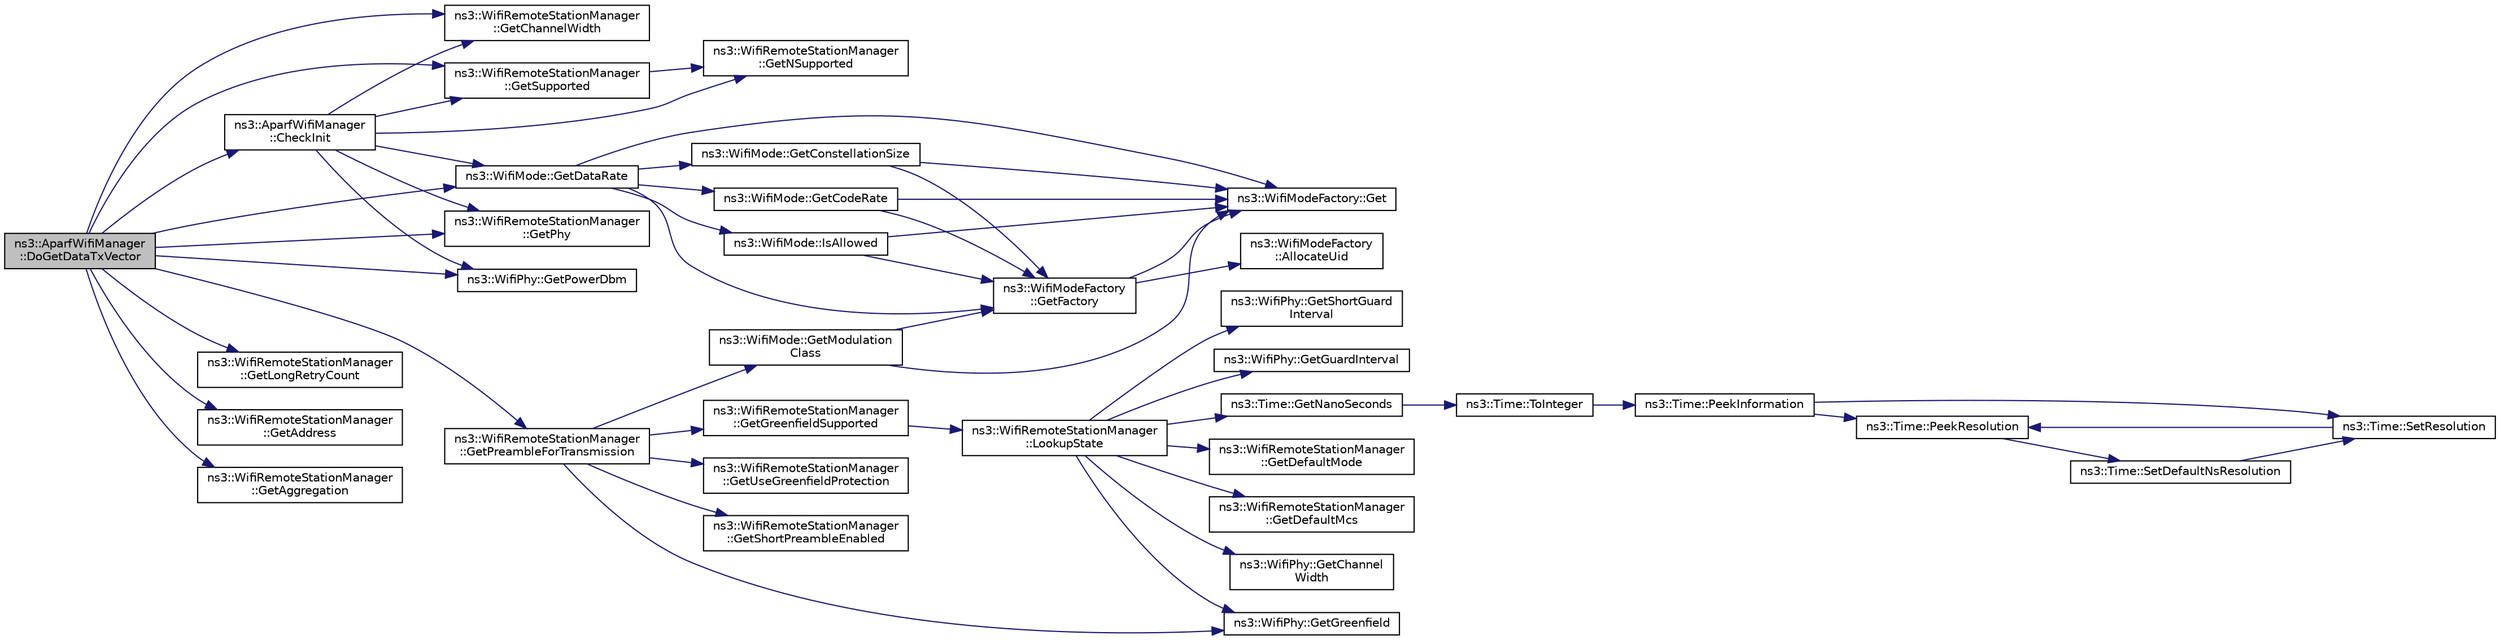 digraph "ns3::AparfWifiManager::DoGetDataTxVector"
{
  edge [fontname="Helvetica",fontsize="10",labelfontname="Helvetica",labelfontsize="10"];
  node [fontname="Helvetica",fontsize="10",shape=record];
  rankdir="LR";
  Node1 [label="ns3::AparfWifiManager\l::DoGetDataTxVector",height=0.2,width=0.4,color="black", fillcolor="grey75", style="filled", fontcolor="black"];
  Node1 -> Node2 [color="midnightblue",fontsize="10",style="solid"];
  Node2 [label="ns3::WifiRemoteStationManager\l::GetChannelWidth",height=0.2,width=0.4,color="black", fillcolor="white", style="filled",URL="$d6/d65/classns3_1_1WifiRemoteStationManager.html#a918213c5b9fa629c4986f6d90521bbd4"];
  Node1 -> Node3 [color="midnightblue",fontsize="10",style="solid"];
  Node3 [label="ns3::AparfWifiManager\l::CheckInit",height=0.2,width=0.4,color="black", fillcolor="white", style="filled",URL="$dc/d5c/classns3_1_1AparfWifiManager.html#a98a3fc4dfff3bcc1bc452dfed963576f"];
  Node3 -> Node4 [color="midnightblue",fontsize="10",style="solid"];
  Node4 [label="ns3::WifiRemoteStationManager\l::GetNSupported",height=0.2,width=0.4,color="black", fillcolor="white", style="filled",URL="$d6/d65/classns3_1_1WifiRemoteStationManager.html#a7316bf091ebad5b8cd1a8b5ee47554d8"];
  Node3 -> Node5 [color="midnightblue",fontsize="10",style="solid"];
  Node5 [label="ns3::WifiRemoteStationManager\l::GetSupported",height=0.2,width=0.4,color="black", fillcolor="white", style="filled",URL="$d6/d65/classns3_1_1WifiRemoteStationManager.html#a995c8bae0d84b168fd3e8bc9ecaacdd4"];
  Node5 -> Node4 [color="midnightblue",fontsize="10",style="solid"];
  Node3 -> Node2 [color="midnightblue",fontsize="10",style="solid"];
  Node3 -> Node6 [color="midnightblue",fontsize="10",style="solid"];
  Node6 [label="ns3::WifiMode::GetDataRate",height=0.2,width=0.4,color="black", fillcolor="white", style="filled",URL="$d5/d56/classns3_1_1WifiMode.html#adcfbe150f69da720db23387f733b8a52"];
  Node6 -> Node7 [color="midnightblue",fontsize="10",style="solid"];
  Node7 [label="ns3::WifiModeFactory\l::GetFactory",height=0.2,width=0.4,color="black", fillcolor="white", style="filled",URL="$d2/dcd/classns3_1_1WifiModeFactory.html#a9c6f695d733355dee8d74bd1709868fc"];
  Node7 -> Node8 [color="midnightblue",fontsize="10",style="solid"];
  Node8 [label="ns3::WifiModeFactory\l::AllocateUid",height=0.2,width=0.4,color="black", fillcolor="white", style="filled",URL="$d2/dcd/classns3_1_1WifiModeFactory.html#a89a9c38617bd3f7be4a8919ce9675996"];
  Node7 -> Node9 [color="midnightblue",fontsize="10",style="solid"];
  Node9 [label="ns3::WifiModeFactory::Get",height=0.2,width=0.4,color="black", fillcolor="white", style="filled",URL="$d2/dcd/classns3_1_1WifiModeFactory.html#a3086868810ff4347e31c63027726f544"];
  Node6 -> Node9 [color="midnightblue",fontsize="10",style="solid"];
  Node6 -> Node10 [color="midnightblue",fontsize="10",style="solid"];
  Node10 [label="ns3::WifiMode::GetConstellationSize",height=0.2,width=0.4,color="black", fillcolor="white", style="filled",URL="$d5/d56/classns3_1_1WifiMode.html#a28bbc436203fd3332da6cc61909af8f1"];
  Node10 -> Node7 [color="midnightblue",fontsize="10",style="solid"];
  Node10 -> Node9 [color="midnightblue",fontsize="10",style="solid"];
  Node6 -> Node11 [color="midnightblue",fontsize="10",style="solid"];
  Node11 [label="ns3::WifiMode::GetCodeRate",height=0.2,width=0.4,color="black", fillcolor="white", style="filled",URL="$d5/d56/classns3_1_1WifiMode.html#a41fcb1abd2aa488145f2f43ca9ba8e1d"];
  Node11 -> Node7 [color="midnightblue",fontsize="10",style="solid"];
  Node11 -> Node9 [color="midnightblue",fontsize="10",style="solid"];
  Node6 -> Node12 [color="midnightblue",fontsize="10",style="solid"];
  Node12 [label="ns3::WifiMode::IsAllowed",height=0.2,width=0.4,color="black", fillcolor="white", style="filled",URL="$d5/d56/classns3_1_1WifiMode.html#a996eeb87ea67b483f0c1915780012e86"];
  Node12 -> Node7 [color="midnightblue",fontsize="10",style="solid"];
  Node12 -> Node9 [color="midnightblue",fontsize="10",style="solid"];
  Node3 -> Node13 [color="midnightblue",fontsize="10",style="solid"];
  Node13 [label="ns3::WifiRemoteStationManager\l::GetPhy",height=0.2,width=0.4,color="black", fillcolor="white", style="filled",URL="$d6/d65/classns3_1_1WifiRemoteStationManager.html#ab92b49cf78e0b72a51f5d13a1f15e242"];
  Node3 -> Node14 [color="midnightblue",fontsize="10",style="solid"];
  Node14 [label="ns3::WifiPhy::GetPowerDbm",height=0.2,width=0.4,color="black", fillcolor="white", style="filled",URL="$d6/d5a/classns3_1_1WifiPhy.html#a91fbc9ea51bb2ac6114cad1f70e25af0"];
  Node1 -> Node5 [color="midnightblue",fontsize="10",style="solid"];
  Node1 -> Node6 [color="midnightblue",fontsize="10",style="solid"];
  Node1 -> Node13 [color="midnightblue",fontsize="10",style="solid"];
  Node1 -> Node14 [color="midnightblue",fontsize="10",style="solid"];
  Node1 -> Node15 [color="midnightblue",fontsize="10",style="solid"];
  Node15 [label="ns3::WifiRemoteStationManager\l::GetLongRetryCount",height=0.2,width=0.4,color="black", fillcolor="white", style="filled",URL="$d6/d65/classns3_1_1WifiRemoteStationManager.html#aac10b1403fb0bd670f8a8bd6d7e48304"];
  Node1 -> Node16 [color="midnightblue",fontsize="10",style="solid"];
  Node16 [label="ns3::WifiRemoteStationManager\l::GetPreambleForTransmission",height=0.2,width=0.4,color="black", fillcolor="white", style="filled",URL="$d6/d65/classns3_1_1WifiRemoteStationManager.html#a0f44967cbd7488baada4802ebc642110"];
  Node16 -> Node17 [color="midnightblue",fontsize="10",style="solid"];
  Node17 [label="ns3::WifiMode::GetModulation\lClass",height=0.2,width=0.4,color="black", fillcolor="white", style="filled",URL="$d5/d56/classns3_1_1WifiMode.html#a7941cd2a0bc8d2ba68ba6a12c7e2c42a"];
  Node17 -> Node7 [color="midnightblue",fontsize="10",style="solid"];
  Node17 -> Node9 [color="midnightblue",fontsize="10",style="solid"];
  Node16 -> Node18 [color="midnightblue",fontsize="10",style="solid"];
  Node18 [label="ns3::WifiPhy::GetGreenfield",height=0.2,width=0.4,color="black", fillcolor="white", style="filled",URL="$d6/d5a/classns3_1_1WifiPhy.html#ad7d61a882a8bd1ece3bcb76eeb600d28"];
  Node16 -> Node19 [color="midnightblue",fontsize="10",style="solid"];
  Node19 [label="ns3::WifiRemoteStationManager\l::GetGreenfieldSupported",height=0.2,width=0.4,color="black", fillcolor="white", style="filled",URL="$d6/d65/classns3_1_1WifiRemoteStationManager.html#ad7e8b1cf473b5ce4a593d6dff8e038d1"];
  Node19 -> Node20 [color="midnightblue",fontsize="10",style="solid"];
  Node20 [label="ns3::WifiRemoteStationManager\l::LookupState",height=0.2,width=0.4,color="black", fillcolor="white", style="filled",URL="$d6/d65/classns3_1_1WifiRemoteStationManager.html#aa92633f587338f32789e9210c82c6815"];
  Node20 -> Node21 [color="midnightblue",fontsize="10",style="solid"];
  Node21 [label="ns3::WifiRemoteStationManager\l::GetDefaultMode",height=0.2,width=0.4,color="black", fillcolor="white", style="filled",URL="$d6/d65/classns3_1_1WifiRemoteStationManager.html#a54cc63cdbc8067b7f737be74a9e0081c"];
  Node20 -> Node22 [color="midnightblue",fontsize="10",style="solid"];
  Node22 [label="ns3::WifiRemoteStationManager\l::GetDefaultMcs",height=0.2,width=0.4,color="black", fillcolor="white", style="filled",URL="$d6/d65/classns3_1_1WifiRemoteStationManager.html#ac088d1a4943d51a3fa0a9fbf42fdf961"];
  Node20 -> Node23 [color="midnightblue",fontsize="10",style="solid"];
  Node23 [label="ns3::WifiPhy::GetChannel\lWidth",height=0.2,width=0.4,color="black", fillcolor="white", style="filled",URL="$d6/d5a/classns3_1_1WifiPhy.html#a4a5d5009b3b3308f2baeed42a2007189"];
  Node20 -> Node24 [color="midnightblue",fontsize="10",style="solid"];
  Node24 [label="ns3::WifiPhy::GetShortGuard\lInterval",height=0.2,width=0.4,color="black", fillcolor="white", style="filled",URL="$d6/d5a/classns3_1_1WifiPhy.html#ae907e448ace9df4d647c8f97bbec23fc"];
  Node20 -> Node25 [color="midnightblue",fontsize="10",style="solid"];
  Node25 [label="ns3::WifiPhy::GetGuardInterval",height=0.2,width=0.4,color="black", fillcolor="white", style="filled",URL="$d6/d5a/classns3_1_1WifiPhy.html#adb22fbf368dfbf0864f08319d8fcb86e"];
  Node20 -> Node26 [color="midnightblue",fontsize="10",style="solid"];
  Node26 [label="ns3::Time::GetNanoSeconds",height=0.2,width=0.4,color="black", fillcolor="white", style="filled",URL="$dc/d04/classns3_1_1Time.html#a2fdb7bf0e1f5cd93b6149cb37bbb7f08"];
  Node26 -> Node27 [color="midnightblue",fontsize="10",style="solid"];
  Node27 [label="ns3::Time::ToInteger",height=0.2,width=0.4,color="black", fillcolor="white", style="filled",URL="$dc/d04/classns3_1_1Time.html#a0c9c8fb9ec7222c7799c1081f14f6031"];
  Node27 -> Node28 [color="midnightblue",fontsize="10",style="solid"];
  Node28 [label="ns3::Time::PeekInformation",height=0.2,width=0.4,color="black", fillcolor="white", style="filled",URL="$dc/d04/classns3_1_1Time.html#a0b023c55c20582aa7c1781aacf128034"];
  Node28 -> Node29 [color="midnightblue",fontsize="10",style="solid"];
  Node29 [label="ns3::Time::PeekResolution",height=0.2,width=0.4,color="black", fillcolor="white", style="filled",URL="$dc/d04/classns3_1_1Time.html#a963e53522278fcbdf1ab9f7adbd0f5d6"];
  Node29 -> Node30 [color="midnightblue",fontsize="10",style="solid"];
  Node30 [label="ns3::Time::SetDefaultNsResolution",height=0.2,width=0.4,color="black", fillcolor="white", style="filled",URL="$dc/d04/classns3_1_1Time.html#a6a872e62f71dfa817fef2c549473d980"];
  Node30 -> Node31 [color="midnightblue",fontsize="10",style="solid"];
  Node31 [label="ns3::Time::SetResolution",height=0.2,width=0.4,color="black", fillcolor="white", style="filled",URL="$dc/d04/classns3_1_1Time.html#ac89165ba7715b66017a49c718f4aef09"];
  Node31 -> Node29 [color="midnightblue",fontsize="10",style="solid"];
  Node28 -> Node31 [color="midnightblue",fontsize="10",style="solid"];
  Node20 -> Node18 [color="midnightblue",fontsize="10",style="solid"];
  Node16 -> Node32 [color="midnightblue",fontsize="10",style="solid"];
  Node32 [label="ns3::WifiRemoteStationManager\l::GetUseGreenfieldProtection",height=0.2,width=0.4,color="black", fillcolor="white", style="filled",URL="$d6/d65/classns3_1_1WifiRemoteStationManager.html#a806dfd5b53fdabf3497cf3946236da34"];
  Node16 -> Node33 [color="midnightblue",fontsize="10",style="solid"];
  Node33 [label="ns3::WifiRemoteStationManager\l::GetShortPreambleEnabled",height=0.2,width=0.4,color="black", fillcolor="white", style="filled",URL="$d6/d65/classns3_1_1WifiRemoteStationManager.html#a3c14f412938ed4120572c5e0c5511d0f"];
  Node1 -> Node34 [color="midnightblue",fontsize="10",style="solid"];
  Node34 [label="ns3::WifiRemoteStationManager\l::GetAddress",height=0.2,width=0.4,color="black", fillcolor="white", style="filled",URL="$d6/d65/classns3_1_1WifiRemoteStationManager.html#ac9ccc8c514bd8d2af05c290e63461a2a"];
  Node1 -> Node35 [color="midnightblue",fontsize="10",style="solid"];
  Node35 [label="ns3::WifiRemoteStationManager\l::GetAggregation",height=0.2,width=0.4,color="black", fillcolor="white", style="filled",URL="$d6/d65/classns3_1_1WifiRemoteStationManager.html#a5421c8d510cb16eebeac9f2ea9dd73c3"];
}
